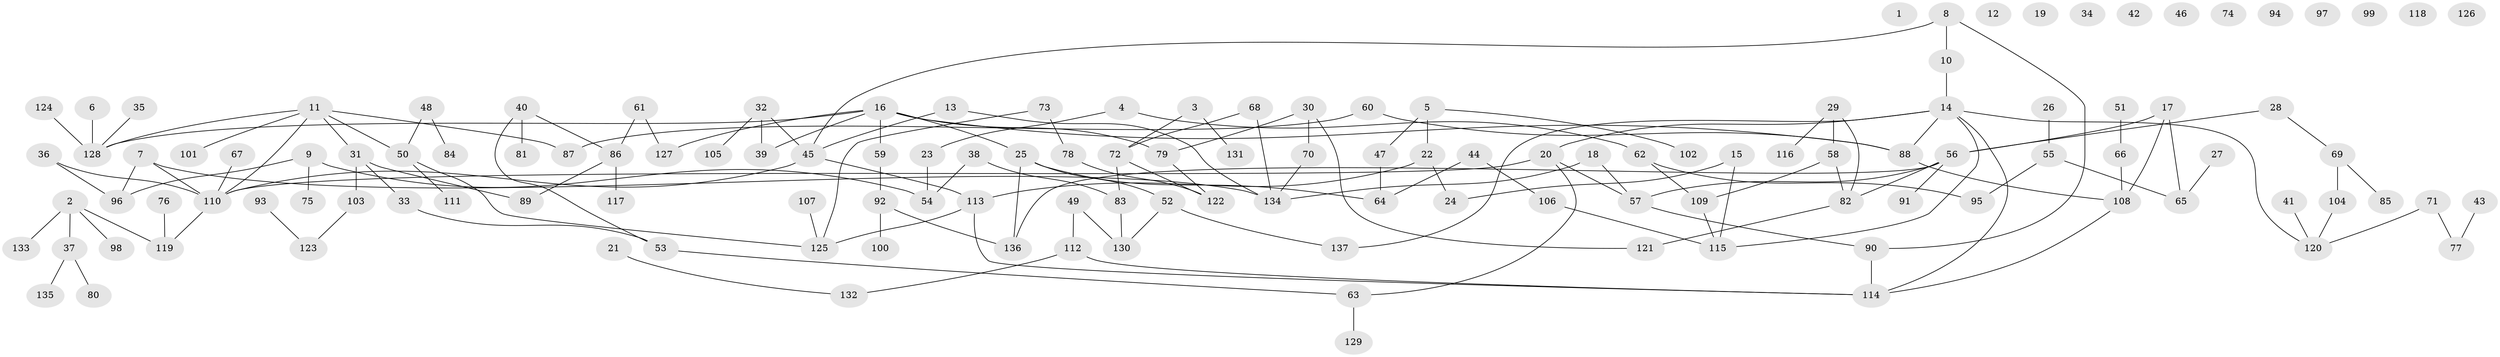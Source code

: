 // coarse degree distribution, {0: 0.12903225806451613, 3: 0.15053763440860216, 1: 0.20430107526881722, 2: 0.26881720430107525, 4: 0.13978494623655913, 7: 0.03225806451612903, 5: 0.043010752688172046, 9: 0.021505376344086023, 6: 0.010752688172043012}
// Generated by graph-tools (version 1.1) at 2025/41/03/06/25 10:41:23]
// undirected, 137 vertices, 158 edges
graph export_dot {
graph [start="1"]
  node [color=gray90,style=filled];
  1;
  2;
  3;
  4;
  5;
  6;
  7;
  8;
  9;
  10;
  11;
  12;
  13;
  14;
  15;
  16;
  17;
  18;
  19;
  20;
  21;
  22;
  23;
  24;
  25;
  26;
  27;
  28;
  29;
  30;
  31;
  32;
  33;
  34;
  35;
  36;
  37;
  38;
  39;
  40;
  41;
  42;
  43;
  44;
  45;
  46;
  47;
  48;
  49;
  50;
  51;
  52;
  53;
  54;
  55;
  56;
  57;
  58;
  59;
  60;
  61;
  62;
  63;
  64;
  65;
  66;
  67;
  68;
  69;
  70;
  71;
  72;
  73;
  74;
  75;
  76;
  77;
  78;
  79;
  80;
  81;
  82;
  83;
  84;
  85;
  86;
  87;
  88;
  89;
  90;
  91;
  92;
  93;
  94;
  95;
  96;
  97;
  98;
  99;
  100;
  101;
  102;
  103;
  104;
  105;
  106;
  107;
  108;
  109;
  110;
  111;
  112;
  113;
  114;
  115;
  116;
  117;
  118;
  119;
  120;
  121;
  122;
  123;
  124;
  125;
  126;
  127;
  128;
  129;
  130;
  131;
  132;
  133;
  134;
  135;
  136;
  137;
  2 -- 37;
  2 -- 98;
  2 -- 119;
  2 -- 133;
  3 -- 72;
  3 -- 131;
  4 -- 23;
  4 -- 62;
  5 -- 22;
  5 -- 47;
  5 -- 102;
  6 -- 128;
  7 -- 96;
  7 -- 110;
  7 -- 134;
  8 -- 10;
  8 -- 45;
  8 -- 90;
  9 -- 54;
  9 -- 75;
  9 -- 96;
  10 -- 14;
  11 -- 31;
  11 -- 50;
  11 -- 87;
  11 -- 101;
  11 -- 110;
  11 -- 128;
  13 -- 45;
  13 -- 134;
  14 -- 20;
  14 -- 88;
  14 -- 114;
  14 -- 115;
  14 -- 120;
  14 -- 137;
  15 -- 24;
  15 -- 115;
  16 -- 25;
  16 -- 39;
  16 -- 59;
  16 -- 79;
  16 -- 88;
  16 -- 127;
  16 -- 128;
  17 -- 56;
  17 -- 65;
  17 -- 108;
  18 -- 57;
  18 -- 134;
  20 -- 57;
  20 -- 63;
  20 -- 110;
  21 -- 132;
  22 -- 24;
  22 -- 113;
  23 -- 54;
  25 -- 52;
  25 -- 64;
  25 -- 136;
  26 -- 55;
  27 -- 65;
  28 -- 56;
  28 -- 69;
  29 -- 58;
  29 -- 82;
  29 -- 116;
  30 -- 70;
  30 -- 79;
  30 -- 121;
  31 -- 33;
  31 -- 89;
  31 -- 103;
  32 -- 39;
  32 -- 45;
  32 -- 105;
  33 -- 53;
  35 -- 128;
  36 -- 96;
  36 -- 110;
  37 -- 80;
  37 -- 135;
  38 -- 54;
  38 -- 83;
  40 -- 53;
  40 -- 81;
  40 -- 86;
  41 -- 120;
  43 -- 77;
  44 -- 64;
  44 -- 106;
  45 -- 110;
  45 -- 113;
  47 -- 64;
  48 -- 50;
  48 -- 84;
  49 -- 112;
  49 -- 130;
  50 -- 111;
  50 -- 125;
  51 -- 66;
  52 -- 130;
  52 -- 137;
  53 -- 63;
  55 -- 65;
  55 -- 95;
  56 -- 57;
  56 -- 82;
  56 -- 91;
  56 -- 136;
  57 -- 90;
  58 -- 82;
  58 -- 109;
  59 -- 92;
  60 -- 87;
  60 -- 88;
  61 -- 86;
  61 -- 127;
  62 -- 95;
  62 -- 109;
  63 -- 129;
  66 -- 108;
  67 -- 110;
  68 -- 72;
  68 -- 134;
  69 -- 85;
  69 -- 104;
  70 -- 134;
  71 -- 77;
  71 -- 120;
  72 -- 83;
  72 -- 122;
  73 -- 78;
  73 -- 125;
  76 -- 119;
  78 -- 122;
  79 -- 122;
  82 -- 121;
  83 -- 130;
  86 -- 89;
  86 -- 117;
  88 -- 108;
  90 -- 114;
  92 -- 100;
  92 -- 136;
  93 -- 123;
  103 -- 123;
  104 -- 120;
  106 -- 115;
  107 -- 125;
  108 -- 114;
  109 -- 115;
  110 -- 119;
  112 -- 114;
  112 -- 132;
  113 -- 114;
  113 -- 125;
  124 -- 128;
}
